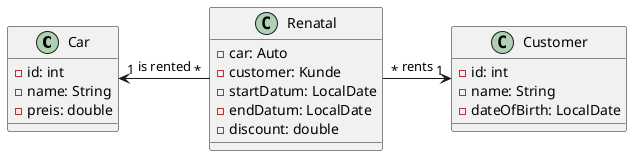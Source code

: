 @startuml
class Car{
-id: int
-name: String
-preis: double
}

class Customer{
-id: int
-name: String
-dateOfBirth: LocalDate
}

class Renatal{
-car: Auto
-customer: Kunde
-startDatum: LocalDate
-endDatum: LocalDate
-discount: double
}

Car "1" <- "*" Renatal : is rented
Renatal "*" -> "1" Customer : rents


@enduml
